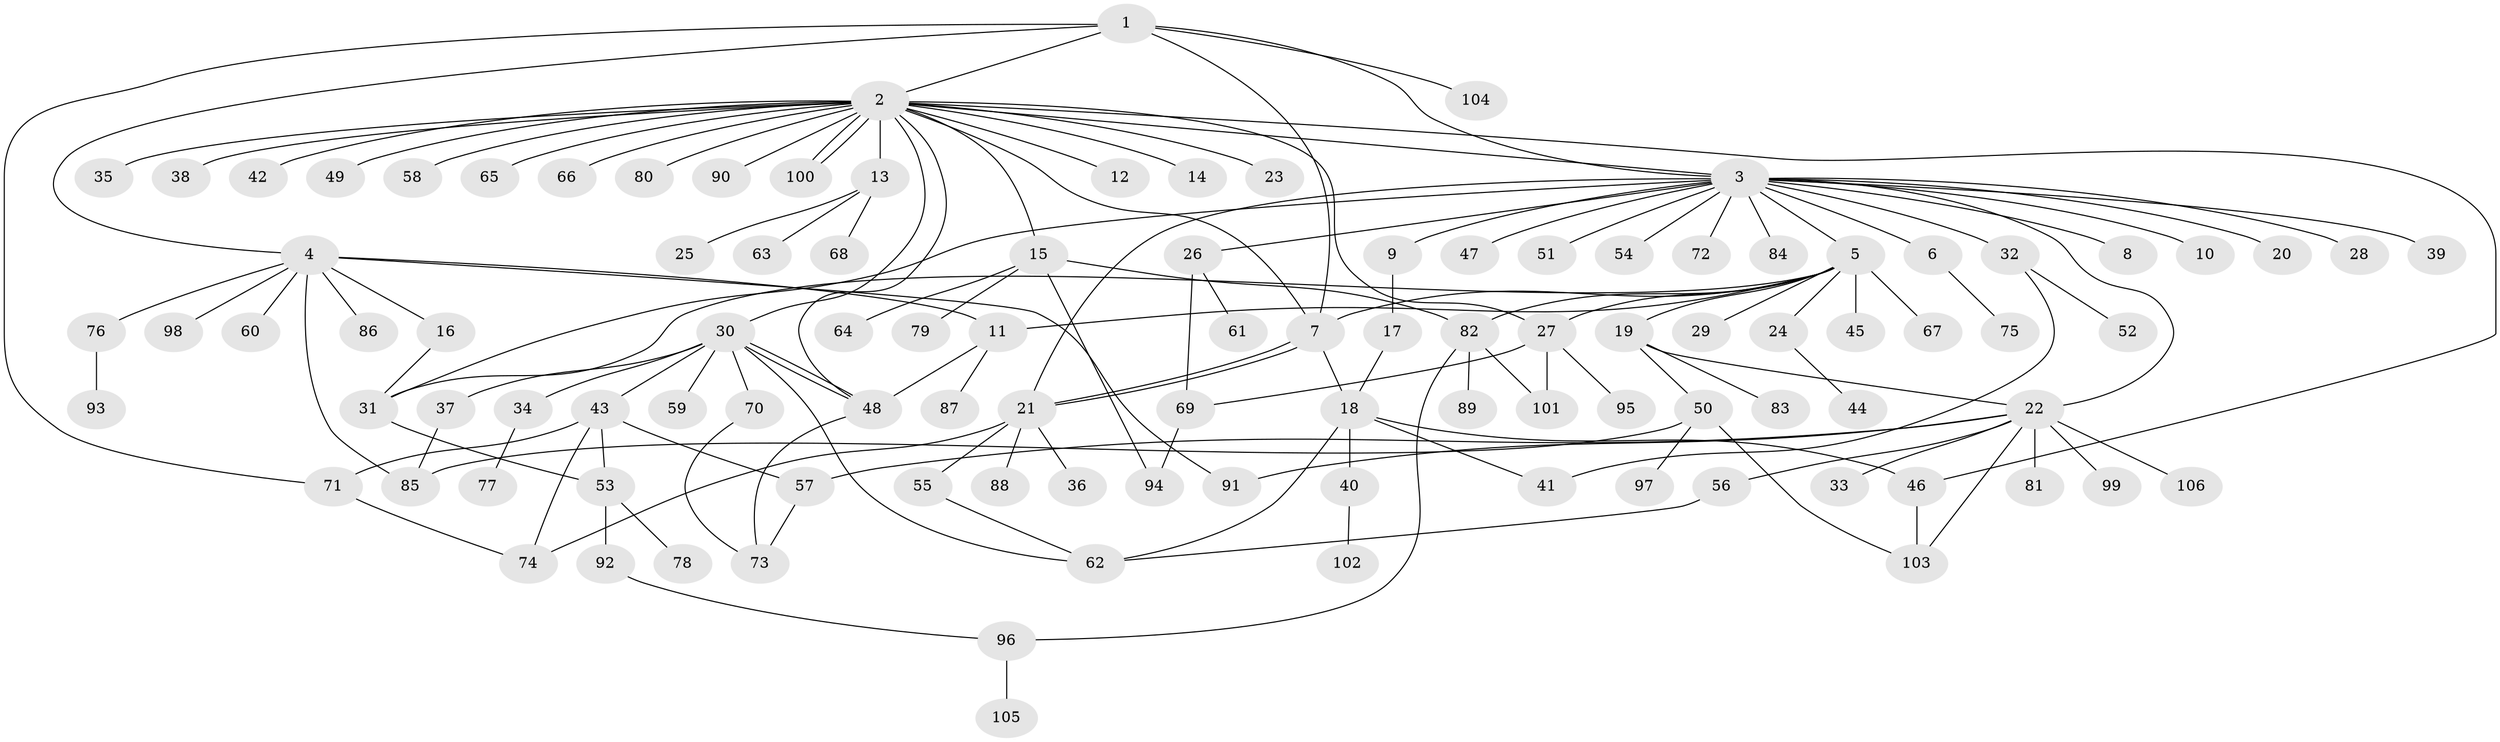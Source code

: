 // coarse degree distribution, {6: 0.037037037037037035, 21: 0.012345679012345678, 20: 0.012345679012345678, 10: 0.024691358024691357, 1: 0.6049382716049383, 9: 0.012345679012345678, 3: 0.012345679012345678, 4: 0.1111111111111111, 2: 0.12345679012345678, 12: 0.012345679012345678, 5: 0.024691358024691357, 8: 0.012345679012345678}
// Generated by graph-tools (version 1.1) at 2025/41/03/06/25 10:41:46]
// undirected, 106 vertices, 142 edges
graph export_dot {
graph [start="1"]
  node [color=gray90,style=filled];
  1;
  2;
  3;
  4;
  5;
  6;
  7;
  8;
  9;
  10;
  11;
  12;
  13;
  14;
  15;
  16;
  17;
  18;
  19;
  20;
  21;
  22;
  23;
  24;
  25;
  26;
  27;
  28;
  29;
  30;
  31;
  32;
  33;
  34;
  35;
  36;
  37;
  38;
  39;
  40;
  41;
  42;
  43;
  44;
  45;
  46;
  47;
  48;
  49;
  50;
  51;
  52;
  53;
  54;
  55;
  56;
  57;
  58;
  59;
  60;
  61;
  62;
  63;
  64;
  65;
  66;
  67;
  68;
  69;
  70;
  71;
  72;
  73;
  74;
  75;
  76;
  77;
  78;
  79;
  80;
  81;
  82;
  83;
  84;
  85;
  86;
  87;
  88;
  89;
  90;
  91;
  92;
  93;
  94;
  95;
  96;
  97;
  98;
  99;
  100;
  101;
  102;
  103;
  104;
  105;
  106;
  1 -- 2;
  1 -- 3;
  1 -- 4;
  1 -- 7;
  1 -- 71;
  1 -- 104;
  2 -- 3;
  2 -- 7;
  2 -- 12;
  2 -- 13;
  2 -- 14;
  2 -- 15;
  2 -- 23;
  2 -- 27;
  2 -- 30;
  2 -- 35;
  2 -- 38;
  2 -- 42;
  2 -- 46;
  2 -- 48;
  2 -- 49;
  2 -- 58;
  2 -- 65;
  2 -- 66;
  2 -- 80;
  2 -- 90;
  2 -- 100;
  2 -- 100;
  3 -- 5;
  3 -- 6;
  3 -- 8;
  3 -- 9;
  3 -- 10;
  3 -- 20;
  3 -- 21;
  3 -- 22;
  3 -- 26;
  3 -- 28;
  3 -- 31;
  3 -- 32;
  3 -- 39;
  3 -- 47;
  3 -- 51;
  3 -- 54;
  3 -- 72;
  3 -- 84;
  4 -- 11;
  4 -- 16;
  4 -- 60;
  4 -- 76;
  4 -- 85;
  4 -- 86;
  4 -- 91;
  4 -- 98;
  5 -- 7;
  5 -- 11;
  5 -- 19;
  5 -- 24;
  5 -- 27;
  5 -- 29;
  5 -- 31;
  5 -- 45;
  5 -- 67;
  5 -- 82;
  6 -- 75;
  7 -- 18;
  7 -- 21;
  7 -- 21;
  9 -- 17;
  11 -- 48;
  11 -- 87;
  13 -- 25;
  13 -- 63;
  13 -- 68;
  15 -- 64;
  15 -- 79;
  15 -- 82;
  15 -- 94;
  16 -- 31;
  17 -- 18;
  18 -- 40;
  18 -- 41;
  18 -- 46;
  18 -- 62;
  19 -- 22;
  19 -- 50;
  19 -- 83;
  21 -- 36;
  21 -- 55;
  21 -- 74;
  21 -- 88;
  22 -- 33;
  22 -- 56;
  22 -- 57;
  22 -- 81;
  22 -- 91;
  22 -- 99;
  22 -- 103;
  22 -- 106;
  24 -- 44;
  26 -- 61;
  26 -- 69;
  27 -- 69;
  27 -- 95;
  27 -- 101;
  30 -- 34;
  30 -- 37;
  30 -- 43;
  30 -- 48;
  30 -- 48;
  30 -- 59;
  30 -- 62;
  30 -- 70;
  31 -- 53;
  32 -- 41;
  32 -- 52;
  34 -- 77;
  37 -- 85;
  40 -- 102;
  43 -- 53;
  43 -- 57;
  43 -- 71;
  43 -- 74;
  46 -- 103;
  48 -- 73;
  50 -- 85;
  50 -- 97;
  50 -- 103;
  53 -- 78;
  53 -- 92;
  55 -- 62;
  56 -- 62;
  57 -- 73;
  69 -- 94;
  70 -- 73;
  71 -- 74;
  76 -- 93;
  82 -- 89;
  82 -- 96;
  82 -- 101;
  92 -- 96;
  96 -- 105;
}
